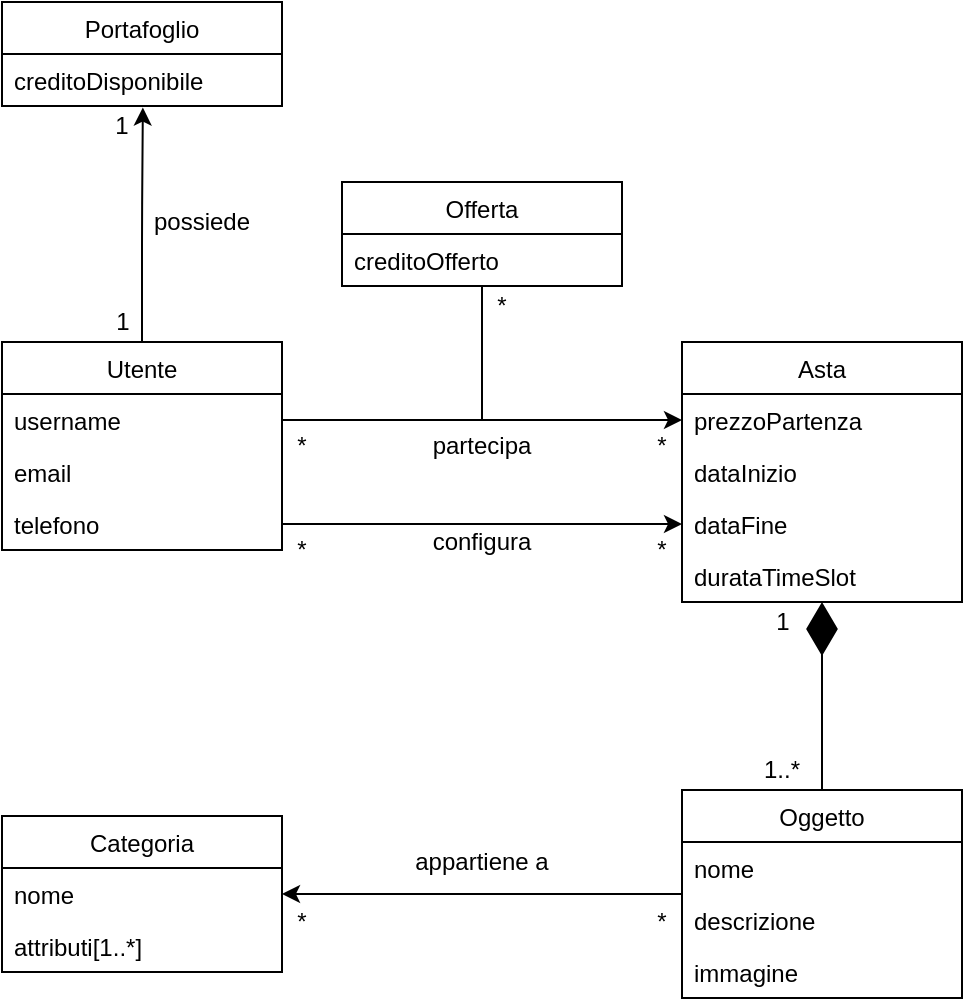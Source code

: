 <mxfile version="12.7.2" type="device"><diagram id="C5RBs43oDa-KdzZeNtuy" name="Page-1"><mxGraphModel dx="723" dy="381" grid="1" gridSize="10" guides="1" tooltips="1" connect="1" arrows="1" fold="1" page="1" pageScale="1" pageWidth="827" pageHeight="1169" math="0" shadow="0"><root><mxCell id="WIyWlLk6GJQsqaUBKTNV-0"/><mxCell id="WIyWlLk6GJQsqaUBKTNV-1" parent="WIyWlLk6GJQsqaUBKTNV-0"/><mxCell id="xIt5EXOKrvQGk8ZwAL8l-31" style="edgeStyle=orthogonalEdgeStyle;rounded=1;orthogonalLoop=1;jettySize=auto;html=1;exitX=0.5;exitY=0;exitDx=0;exitDy=0;entryX=0.503;entryY=1.03;entryDx=0;entryDy=0;entryPerimeter=0;" parent="WIyWlLk6GJQsqaUBKTNV-1" source="xIt5EXOKrvQGk8ZwAL8l-0" target="xIt5EXOKrvQGk8ZwAL8l-21" edge="1"><mxGeometry relative="1" as="geometry"/></mxCell><mxCell id="xIt5EXOKrvQGk8ZwAL8l-0" value="Utente" style="swimlane;fontStyle=0;childLayout=stackLayout;horizontal=1;startSize=26;fillColor=none;horizontalStack=0;resizeParent=1;resizeParentMax=0;resizeLast=0;collapsible=1;marginBottom=0;" parent="WIyWlLk6GJQsqaUBKTNV-1" vertex="1"><mxGeometry x="60" y="190" width="140" height="104" as="geometry"/></mxCell><mxCell id="xIt5EXOKrvQGk8ZwAL8l-1" value="username" style="text;strokeColor=none;fillColor=none;align=left;verticalAlign=top;spacingLeft=4;spacingRight=4;overflow=hidden;rotatable=0;points=[[0,0.5],[1,0.5]];portConstraint=eastwest;" parent="xIt5EXOKrvQGk8ZwAL8l-0" vertex="1"><mxGeometry y="26" width="140" height="26" as="geometry"/></mxCell><mxCell id="xIt5EXOKrvQGk8ZwAL8l-2" value="email" style="text;strokeColor=none;fillColor=none;align=left;verticalAlign=top;spacingLeft=4;spacingRight=4;overflow=hidden;rotatable=0;points=[[0,0.5],[1,0.5]];portConstraint=eastwest;" parent="xIt5EXOKrvQGk8ZwAL8l-0" vertex="1"><mxGeometry y="52" width="140" height="26" as="geometry"/></mxCell><mxCell id="xIt5EXOKrvQGk8ZwAL8l-3" value="telefono" style="text;strokeColor=none;fillColor=none;align=left;verticalAlign=top;spacingLeft=4;spacingRight=4;overflow=hidden;rotatable=0;points=[[0,0.5],[1,0.5]];portConstraint=eastwest;" parent="xIt5EXOKrvQGk8ZwAL8l-0" vertex="1"><mxGeometry y="78" width="140" height="26" as="geometry"/></mxCell><mxCell id="xIt5EXOKrvQGk8ZwAL8l-4" value="Asta" style="swimlane;fontStyle=0;childLayout=stackLayout;horizontal=1;startSize=26;fillColor=none;horizontalStack=0;resizeParent=1;resizeParentMax=0;resizeLast=0;collapsible=1;marginBottom=0;shadow=0;" parent="WIyWlLk6GJQsqaUBKTNV-1" vertex="1"><mxGeometry x="400" y="190" width="140" height="130" as="geometry"><mxRectangle x="260" y="430" width="60" height="26" as="alternateBounds"/></mxGeometry></mxCell><mxCell id="xIt5EXOKrvQGk8ZwAL8l-5" value="prezzoPartenza" style="text;strokeColor=none;fillColor=none;align=left;verticalAlign=top;spacingLeft=4;spacingRight=4;overflow=hidden;rotatable=0;points=[[0,0.5],[1,0.5]];portConstraint=eastwest;" parent="xIt5EXOKrvQGk8ZwAL8l-4" vertex="1"><mxGeometry y="26" width="140" height="26" as="geometry"/></mxCell><mxCell id="_ybo2d6SO-Sz8e5vFv8a-2" value="dataInizio" style="text;strokeColor=none;fillColor=none;align=left;verticalAlign=top;spacingLeft=4;spacingRight=4;overflow=hidden;rotatable=0;points=[[0,0.5],[1,0.5]];portConstraint=eastwest;" vertex="1" parent="xIt5EXOKrvQGk8ZwAL8l-4"><mxGeometry y="52" width="140" height="26" as="geometry"/></mxCell><mxCell id="_ybo2d6SO-Sz8e5vFv8a-3" value="dataFine" style="text;strokeColor=none;fillColor=none;align=left;verticalAlign=top;spacingLeft=4;spacingRight=4;overflow=hidden;rotatable=0;points=[[0,0.5],[1,0.5]];portConstraint=eastwest;" vertex="1" parent="xIt5EXOKrvQGk8ZwAL8l-4"><mxGeometry y="78" width="140" height="26" as="geometry"/></mxCell><mxCell id="_ybo2d6SO-Sz8e5vFv8a-25" value="durataTimeSlot" style="text;strokeColor=none;fillColor=none;align=left;verticalAlign=top;spacingLeft=4;spacingRight=4;overflow=hidden;rotatable=0;points=[[0,0.5],[1,0.5]];portConstraint=eastwest;" vertex="1" parent="xIt5EXOKrvQGk8ZwAL8l-4"><mxGeometry y="104" width="140" height="26" as="geometry"/></mxCell><mxCell id="xIt5EXOKrvQGk8ZwAL8l-28" style="edgeStyle=orthogonalEdgeStyle;rounded=1;orthogonalLoop=1;jettySize=auto;html=1;exitX=0;exitY=0.5;exitDx=0;exitDy=0;entryX=1;entryY=0.5;entryDx=0;entryDy=0;" parent="WIyWlLk6GJQsqaUBKTNV-1" source="xIt5EXOKrvQGk8ZwAL8l-10" target="xIt5EXOKrvQGk8ZwAL8l-14" edge="1"><mxGeometry relative="1" as="geometry"/></mxCell><mxCell id="xIt5EXOKrvQGk8ZwAL8l-10" value="Oggetto" style="swimlane;fontStyle=0;childLayout=stackLayout;horizontal=1;startSize=26;fillColor=none;horizontalStack=0;resizeParent=1;resizeParentMax=0;resizeLast=0;collapsible=1;marginBottom=0;shadow=0;" parent="WIyWlLk6GJQsqaUBKTNV-1" vertex="1"><mxGeometry x="400" y="414" width="140" height="104" as="geometry"/></mxCell><mxCell id="xIt5EXOKrvQGk8ZwAL8l-11" value="nome" style="text;strokeColor=none;fillColor=none;align=left;verticalAlign=top;spacingLeft=4;spacingRight=4;overflow=hidden;rotatable=0;points=[[0,0.5],[1,0.5]];portConstraint=eastwest;" parent="xIt5EXOKrvQGk8ZwAL8l-10" vertex="1"><mxGeometry y="26" width="140" height="26" as="geometry"/></mxCell><mxCell id="_ybo2d6SO-Sz8e5vFv8a-22" value="descrizione" style="text;strokeColor=none;fillColor=none;align=left;verticalAlign=top;spacingLeft=4;spacingRight=4;overflow=hidden;rotatable=0;points=[[0,0.5],[1,0.5]];portConstraint=eastwest;" vertex="1" parent="xIt5EXOKrvQGk8ZwAL8l-10"><mxGeometry y="52" width="140" height="26" as="geometry"/></mxCell><mxCell id="_ybo2d6SO-Sz8e5vFv8a-23" value="immagine" style="text;strokeColor=none;fillColor=none;align=left;verticalAlign=top;spacingLeft=4;spacingRight=4;overflow=hidden;rotatable=0;points=[[0,0.5],[1,0.5]];portConstraint=eastwest;" vertex="1" parent="xIt5EXOKrvQGk8ZwAL8l-10"><mxGeometry y="78" width="140" height="26" as="geometry"/></mxCell><mxCell id="xIt5EXOKrvQGk8ZwAL8l-14" value="Categoria" style="swimlane;fontStyle=0;childLayout=stackLayout;horizontal=1;startSize=26;fillColor=none;horizontalStack=0;resizeParent=1;resizeParentMax=0;resizeLast=0;collapsible=1;marginBottom=0;shadow=0;" parent="WIyWlLk6GJQsqaUBKTNV-1" vertex="1"><mxGeometry x="60" y="427" width="140" height="78" as="geometry"/></mxCell><mxCell id="xIt5EXOKrvQGk8ZwAL8l-15" value="nome" style="text;strokeColor=none;fillColor=none;align=left;verticalAlign=top;spacingLeft=4;spacingRight=4;overflow=hidden;rotatable=0;points=[[0,0.5],[1,0.5]];portConstraint=eastwest;" parent="xIt5EXOKrvQGk8ZwAL8l-14" vertex="1"><mxGeometry y="26" width="140" height="26" as="geometry"/></mxCell><mxCell id="_ybo2d6SO-Sz8e5vFv8a-12" value="attributi[1..*]" style="text;strokeColor=none;fillColor=none;align=left;verticalAlign=top;spacingLeft=4;spacingRight=4;overflow=hidden;rotatable=0;points=[[0,0.5],[1,0.5]];portConstraint=eastwest;" vertex="1" parent="xIt5EXOKrvQGk8ZwAL8l-14"><mxGeometry y="52" width="140" height="26" as="geometry"/></mxCell><mxCell id="xIt5EXOKrvQGk8ZwAL8l-20" value="Portafoglio" style="swimlane;fontStyle=0;childLayout=stackLayout;horizontal=1;startSize=26;fillColor=none;horizontalStack=0;resizeParent=1;resizeParentMax=0;resizeLast=0;collapsible=1;marginBottom=0;shadow=0;" parent="WIyWlLk6GJQsqaUBKTNV-1" vertex="1"><mxGeometry x="60" y="20" width="140" height="52" as="geometry"/></mxCell><mxCell id="xIt5EXOKrvQGk8ZwAL8l-21" value="creditoDisponibile" style="text;strokeColor=none;fillColor=none;align=left;verticalAlign=top;spacingLeft=4;spacingRight=4;overflow=hidden;rotatable=0;points=[[0,0.5],[1,0.5]];portConstraint=eastwest;" parent="xIt5EXOKrvQGk8ZwAL8l-20" vertex="1"><mxGeometry y="26" width="140" height="26" as="geometry"/></mxCell><mxCell id="xIt5EXOKrvQGk8ZwAL8l-32" style="edgeStyle=orthogonalEdgeStyle;rounded=1;orthogonalLoop=1;jettySize=auto;html=1;exitX=1;exitY=0.5;exitDx=0;exitDy=0;entryX=0;entryY=0.5;entryDx=0;entryDy=0;" parent="WIyWlLk6GJQsqaUBKTNV-1" source="xIt5EXOKrvQGk8ZwAL8l-1" target="xIt5EXOKrvQGk8ZwAL8l-5" edge="1"><mxGeometry relative="1" as="geometry"><Array as="points"><mxPoint x="300" y="229"/><mxPoint x="300" y="229"/></Array></mxGeometry></mxCell><mxCell id="xIt5EXOKrvQGk8ZwAL8l-36" style="edgeStyle=orthogonalEdgeStyle;rounded=1;orthogonalLoop=1;jettySize=auto;html=1;exitX=1;exitY=0.5;exitDx=0;exitDy=0;" parent="WIyWlLk6GJQsqaUBKTNV-1" source="xIt5EXOKrvQGk8ZwAL8l-3" edge="1"><mxGeometry relative="1" as="geometry"><mxPoint x="400" y="281" as="targetPoint"/></mxGeometry></mxCell><mxCell id="xIt5EXOKrvQGk8ZwAL8l-37" value="*" style="text;html=1;strokeColor=none;fillColor=none;align=center;verticalAlign=middle;whiteSpace=wrap;rounded=0;shadow=0;" parent="WIyWlLk6GJQsqaUBKTNV-1" vertex="1"><mxGeometry x="190" y="470" width="40" height="20" as="geometry"/></mxCell><mxCell id="xIt5EXOKrvQGk8ZwAL8l-38" value="1..*" style="text;html=1;strokeColor=none;fillColor=none;align=center;verticalAlign=middle;whiteSpace=wrap;rounded=0;shadow=0;" parent="WIyWlLk6GJQsqaUBKTNV-1" vertex="1"><mxGeometry x="430" y="394" width="40" height="20" as="geometry"/></mxCell><mxCell id="xIt5EXOKrvQGk8ZwAL8l-39" value="configura" style="text;html=1;strokeColor=none;fillColor=none;align=center;verticalAlign=middle;whiteSpace=wrap;rounded=0;shadow=0;" parent="WIyWlLk6GJQsqaUBKTNV-1" vertex="1"><mxGeometry x="280" y="280" width="40" height="20" as="geometry"/></mxCell><mxCell id="xIt5EXOKrvQGk8ZwAL8l-40" value="*" style="text;html=1;strokeColor=none;fillColor=none;align=center;verticalAlign=middle;whiteSpace=wrap;rounded=0;shadow=0;" parent="WIyWlLk6GJQsqaUBKTNV-1" vertex="1"><mxGeometry x="370" y="284" width="40" height="20" as="geometry"/></mxCell><mxCell id="xIt5EXOKrvQGk8ZwAL8l-41" value="partecipa" style="text;html=1;strokeColor=none;fillColor=none;align=center;verticalAlign=middle;whiteSpace=wrap;rounded=0;shadow=0;" parent="WIyWlLk6GJQsqaUBKTNV-1" vertex="1"><mxGeometry x="280" y="232" width="40" height="20" as="geometry"/></mxCell><mxCell id="xIt5EXOKrvQGk8ZwAL8l-42" value="*" style="text;html=1;strokeColor=none;fillColor=none;align=center;verticalAlign=middle;whiteSpace=wrap;rounded=0;shadow=0;" parent="WIyWlLk6GJQsqaUBKTNV-1" vertex="1"><mxGeometry x="370" y="232" width="40" height="20" as="geometry"/></mxCell><mxCell id="xIt5EXOKrvQGk8ZwAL8l-43" value="Offerta" style="swimlane;fontStyle=0;childLayout=stackLayout;horizontal=1;startSize=26;fillColor=none;horizontalStack=0;resizeParent=1;resizeParentMax=0;resizeLast=0;collapsible=1;marginBottom=0;shadow=0;" parent="WIyWlLk6GJQsqaUBKTNV-1" vertex="1"><mxGeometry x="230" y="110" width="140" height="52" as="geometry"/></mxCell><mxCell id="xIt5EXOKrvQGk8ZwAL8l-44" value="creditoOfferto" style="text;strokeColor=none;fillColor=none;align=left;verticalAlign=top;spacingLeft=4;spacingRight=4;overflow=hidden;rotatable=0;points=[[0,0.5],[1,0.5]];portConstraint=eastwest;" parent="xIt5EXOKrvQGk8ZwAL8l-43" vertex="1"><mxGeometry y="26" width="140" height="26" as="geometry"/></mxCell><mxCell id="xIt5EXOKrvQGk8ZwAL8l-48" value="" style="endArrow=none;html=1;" parent="WIyWlLk6GJQsqaUBKTNV-1" target="xIt5EXOKrvQGk8ZwAL8l-43" edge="1"><mxGeometry width="50" height="50" relative="1" as="geometry"><mxPoint x="300" y="229" as="sourcePoint"/><mxPoint x="300" y="161" as="targetPoint"/></mxGeometry></mxCell><mxCell id="xIt5EXOKrvQGk8ZwAL8l-51" value="&lt;div&gt;possiede&lt;/div&gt;" style="text;html=1;strokeColor=none;fillColor=none;align=center;verticalAlign=middle;whiteSpace=wrap;rounded=0;shadow=0;" parent="WIyWlLk6GJQsqaUBKTNV-1" vertex="1"><mxGeometry x="140" y="120" width="40" height="20" as="geometry"/></mxCell><mxCell id="xIt5EXOKrvQGk8ZwAL8l-52" value="1" style="text;html=1;strokeColor=none;fillColor=none;align=center;verticalAlign=middle;whiteSpace=wrap;rounded=0;shadow=0;" parent="WIyWlLk6GJQsqaUBKTNV-1" vertex="1"><mxGeometry x="100" y="72" width="40" height="20" as="geometry"/></mxCell><mxCell id="_ybo2d6SO-Sz8e5vFv8a-7" value="1" style="text;html=1;align=center;verticalAlign=middle;resizable=0;points=[];autosize=1;" vertex="1" parent="WIyWlLk6GJQsqaUBKTNV-1"><mxGeometry x="110" y="170" width="20" height="20" as="geometry"/></mxCell><mxCell id="_ybo2d6SO-Sz8e5vFv8a-8" value="*" style="text;html=1;strokeColor=none;fillColor=none;align=center;verticalAlign=middle;whiteSpace=wrap;rounded=0;shadow=0;" vertex="1" parent="WIyWlLk6GJQsqaUBKTNV-1"><mxGeometry x="190" y="232" width="40" height="20" as="geometry"/></mxCell><mxCell id="_ybo2d6SO-Sz8e5vFv8a-9" value="*" style="text;html=1;strokeColor=none;fillColor=none;align=center;verticalAlign=middle;whiteSpace=wrap;rounded=0;shadow=0;" vertex="1" parent="WIyWlLk6GJQsqaUBKTNV-1"><mxGeometry x="190" y="284" width="40" height="20" as="geometry"/></mxCell><mxCell id="_ybo2d6SO-Sz8e5vFv8a-10" value="*" style="text;html=1;strokeColor=none;fillColor=none;align=center;verticalAlign=middle;whiteSpace=wrap;rounded=0;shadow=0;" vertex="1" parent="WIyWlLk6GJQsqaUBKTNV-1"><mxGeometry x="290" y="162" width="40" height="20" as="geometry"/></mxCell><mxCell id="_ybo2d6SO-Sz8e5vFv8a-11" value="1" style="text;html=1;align=center;verticalAlign=middle;resizable=0;points=[];autosize=1;" vertex="1" parent="WIyWlLk6GJQsqaUBKTNV-1"><mxGeometry x="440" y="320" width="20" height="20" as="geometry"/></mxCell><mxCell id="_ybo2d6SO-Sz8e5vFv8a-13" value="appartiene a" style="text;html=1;strokeColor=none;fillColor=none;align=center;verticalAlign=middle;whiteSpace=wrap;rounded=0;shadow=0;" vertex="1" parent="WIyWlLk6GJQsqaUBKTNV-1"><mxGeometry x="255" y="440" width="90" height="20" as="geometry"/></mxCell><mxCell id="_ybo2d6SO-Sz8e5vFv8a-15" value="*" style="text;html=1;strokeColor=none;fillColor=none;align=center;verticalAlign=middle;whiteSpace=wrap;rounded=0;shadow=0;" vertex="1" parent="WIyWlLk6GJQsqaUBKTNV-1"><mxGeometry x="370" y="470" width="40" height="20" as="geometry"/></mxCell><mxCell id="_ybo2d6SO-Sz8e5vFv8a-19" value="" style="endArrow=diamondThin;endFill=1;endSize=24;html=1;" edge="1" parent="WIyWlLk6GJQsqaUBKTNV-1" source="xIt5EXOKrvQGk8ZwAL8l-10" target="xIt5EXOKrvQGk8ZwAL8l-4"><mxGeometry width="160" relative="1" as="geometry"><mxPoint x="290" y="370" as="sourcePoint"/><mxPoint x="450" y="370" as="targetPoint"/></mxGeometry></mxCell></root></mxGraphModel></diagram></mxfile>